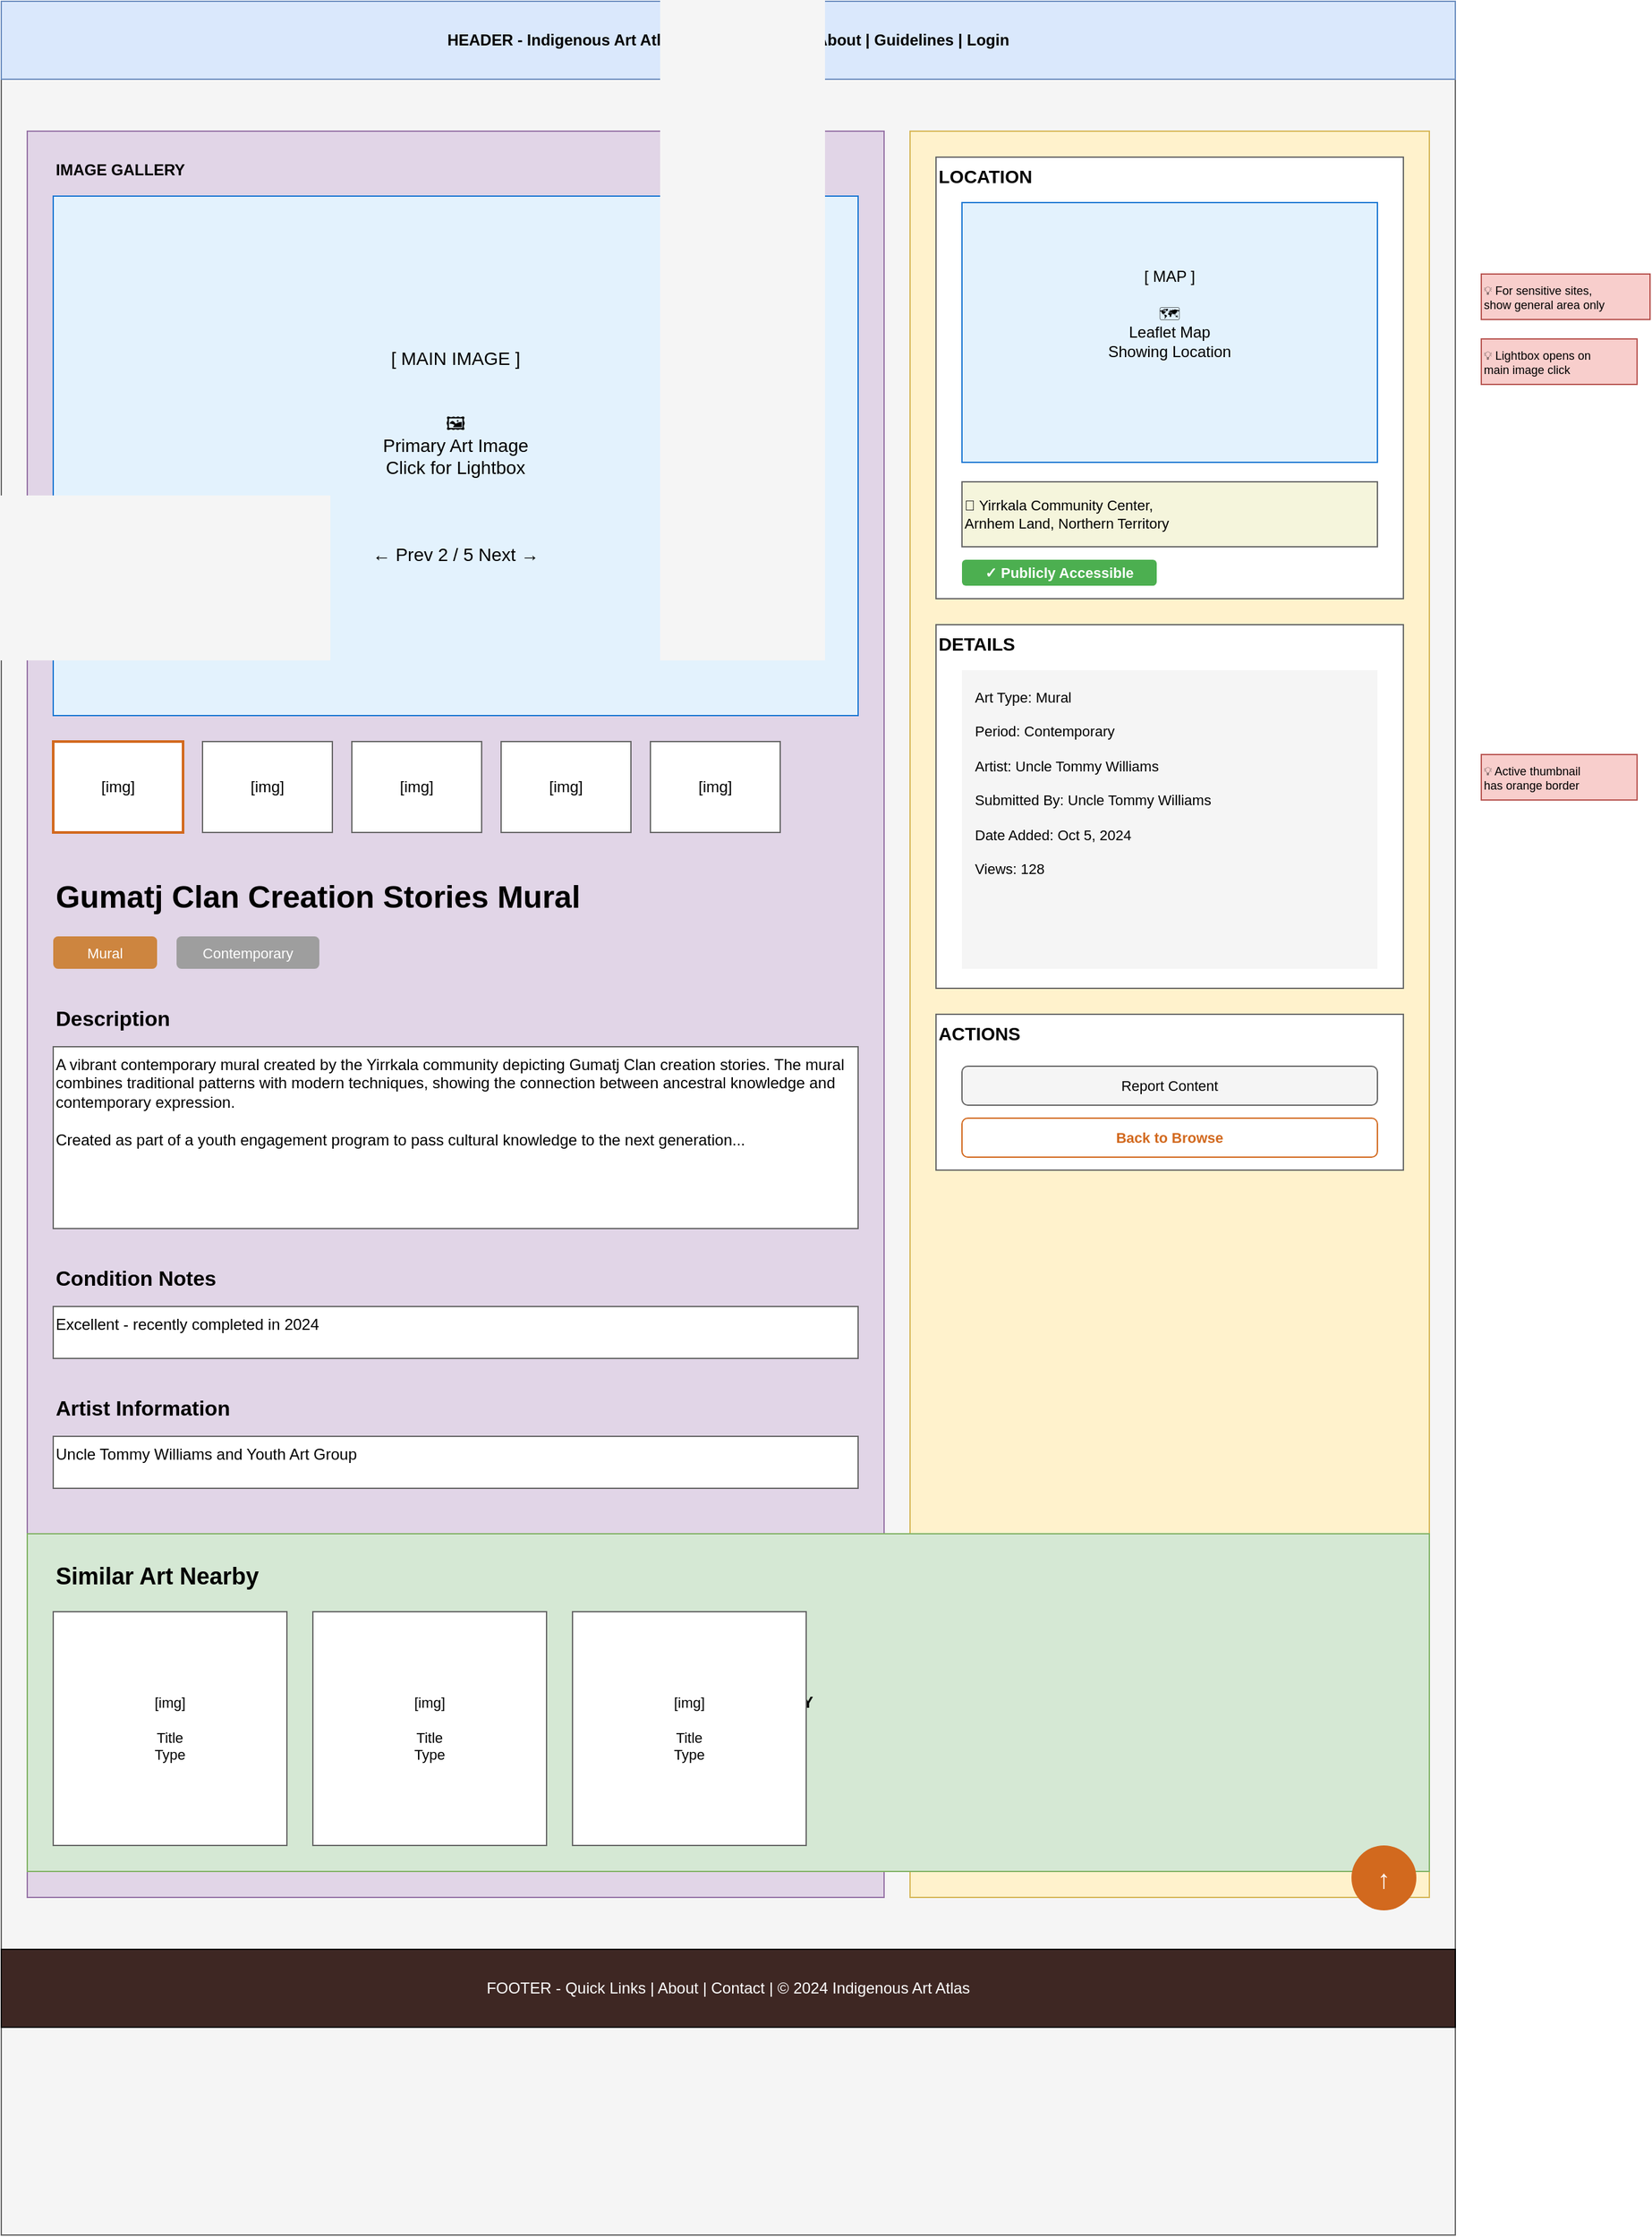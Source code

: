 <mxfile>
  <diagram name="Art Detail Page Wireframe" id="art-detail">
    <mxGraphModel dx="1434" dy="844" grid="1" gridSize="10" guides="1" tooltips="1" connect="1" arrows="1" fold="1" page="1" pageScale="1" pageWidth="1200" pageHeight="1800" math="0" shadow="0">
      <root>
        <mxCell id="0" />
        <mxCell id="1" parent="0" />

        <!-- Browser Window -->
        <mxCell id="browser" value="" style="rounded=0;whiteSpace=wrap;html=1;fillColor=#f5f5f5;strokeColor=#666666;" vertex="1" parent="1">
          <mxGeometry x="40" y="40" width="1120" height="1720" as="geometry" />
        </mxCell>

        <!-- Header -->
        <mxCell id="header" value="HEADER - Indigenous Art Atlas | Home | Browse | About | Guidelines | Login" style="rounded=0;whiteSpace=wrap;html=1;fillColor=#dae8fc;strokeColor=#6c8ebf;fontStyle=1" vertex="1" parent="1">
          <mxGeometry x="40" y="40" width="1120" height="60" as="geometry" />
        </mxCell>

        <!-- Main Layout Container -->
        <mxCell id="main-container" value="" style="rounded=0;whiteSpace=wrap;html=1;fillColor=none;strokeColor=none;" vertex="1" parent="1">
          <mxGeometry x="40" y="120" width="1120" height="1400" as="geometry" />
        </mxCell>

        <!-- Left Column (60%) -->
        <mxCell id="left-column" value="" style="rounded=0;whiteSpace=wrap;html=1;fillColor=#e1d5e7;strokeColor=#9673a6;align=left;verticalAlign=top;" vertex="1" parent="1">
          <mxGeometry x="60" y="140" width="660" height="1360" as="geometry" />
        </mxCell>

        <!-- Image Gallery -->
        <mxCell id="gallery-title" value="IMAGE GALLERY" style="text;html=1;strokeColor=none;fillColor=none;align=left;verticalAlign=middle;whiteSpace=wrap;rounded=0;fontSize=12;fontStyle=1" vertex="1" parent="1">
          <mxGeometry x="80" y="160" width="120" height="20" as="geometry" />
        </mxCell>

        <!-- Main Image -->
        <mxCell id="main-image" value="[ MAIN IMAGE ]&#xa;&#xa;&#xa;🖼️&#xa;Primary Art Image&#xa;Click for Lightbox&#xa;&#xa;&#xa;&#xa;← Prev          2 / 5          Next →" style="rounded=0;whiteSpace=wrap;html=1;fillColor=#e3f2fd;strokeColor=#1976d2;align=center;fontSize=14;" vertex="1" parent="1">
          <mxGeometry x="80" y="190" width="620" height="400" as="geometry" />
        </mxCell>

        <!-- Thumbnail Strip -->
        <mxCell id="thumb1" value="[img]" style="rounded=0;whiteSpace=wrap;html=1;fillColor=#ffffff;strokeColor=#d2691e;strokeWidth=2;" vertex="1" parent="1">
          <mxGeometry x="80" y="610" width="100" height="70" as="geometry" />
        </mxCell>

        <mxCell id="thumb2" value="[img]" style="rounded=0;whiteSpace=wrap;html=1;fillColor=#ffffff;strokeColor=#666666;" vertex="1" parent="1">
          <mxGeometry x="195" y="610" width="100" height="70" as="geometry" />
        </mxCell>

        <mxCell id="thumb3" value="[img]" style="rounded=0;whiteSpace=wrap;html=1;fillColor=#ffffff;strokeColor=#666666;" vertex="1" parent="1">
          <mxGeometry x="310" y="610" width="100" height="70" as="geometry" />
        </mxCell>

        <mxCell id="thumb4" value="[img]" style="rounded=0;whiteSpace=wrap;html=1;fillColor=#ffffff;strokeColor=#666666;" vertex="1" parent="1">
          <mxGeometry x="425" y="610" width="100" height="70" as="geometry" />
        </mxCell>

        <mxCell id="thumb5" value="[img]" style="rounded=0;whiteSpace=wrap;html=1;fillColor=#ffffff;strokeColor=#666666;" vertex="1" parent="1">
          <mxGeometry x="540" y="610" width="100" height="70" as="geometry" />
        </mxCell>

        <!-- Art Title & Info -->
        <mxCell id="art-title" value="Gumatj Clan Creation Stories Mural" style="text;html=1;strokeColor=none;fillColor=none;align=left;verticalAlign=middle;whiteSpace=wrap;rounded=0;fontSize=24;fontStyle=1" vertex="1" parent="1">
          <mxGeometry x="80" y="710" width="620" height="40" as="geometry" />
        </mxCell>

        <!-- Badges -->
        <mxCell id="badge1" value="Mural" style="rounded=1;whiteSpace=wrap;html=1;fillColor=#cd853f;strokeColor=none;fontColor=#ffffff;fontSize=11;" vertex="1" parent="1">
          <mxGeometry x="80" y="760" width="80" height="25" as="geometry" />
        </mxCell>

        <mxCell id="badge2" value="Contemporary" style="rounded=1;whiteSpace=wrap;html=1;fillColor=#9e9e9e;strokeColor=none;fontColor=#ffffff;fontSize=11;" vertex="1" parent="1">
          <mxGeometry x="175" y="760" width="110" height="25" as="geometry" />
        </mxCell>

        <!-- Description Section -->
        <mxCell id="desc-heading" value="Description" style="text;html=1;strokeColor=none;fillColor=none;align=left;verticalAlign=middle;whiteSpace=wrap;rounded=0;fontSize=16;fontStyle=1" vertex="1" parent="1">
          <mxGeometry x="80" y="810" width="620" height="25" as="geometry" />
        </mxCell>

        <mxCell id="description" value="A vibrant contemporary mural created by the Yirrkala community depicting Gumatj Clan creation stories. The mural combines traditional patterns with modern techniques, showing the connection between ancestral knowledge and contemporary expression.&#xa;&#xa;Created as part of a youth engagement program to pass cultural knowledge to the next generation..." style="rounded=0;whiteSpace=wrap;html=1;fillColor=#ffffff;strokeColor=#666666;align=left;verticalAlign=top;fontSize=12;" vertex="1" parent="1">
          <mxGeometry x="80" y="845" width="620" height="140" as="geometry" />
        </mxCell>

        <!-- Condition Section -->
        <mxCell id="cond-heading" value="Condition Notes" style="text;html=1;strokeColor=none;fillColor=none;align=left;verticalAlign=middle;whiteSpace=wrap;rounded=0;fontSize=16;fontStyle=1" vertex="1" parent="1">
          <mxGeometry x="80" y="1010" width="620" height="25" as="geometry" />
        </mxCell>

        <mxCell id="condition" value="Excellent - recently completed in 2024" style="rounded=0;whiteSpace=wrap;html=1;fillColor=#ffffff;strokeColor=#666666;align=left;verticalAlign=top;fontSize=12;" vertex="1" parent="1">
          <mxGeometry x="80" y="1045" width="620" height="40" as="geometry" />
        </mxCell>

        <!-- Artist Section -->
        <mxCell id="artist-heading" value="Artist Information" style="text;html=1;strokeColor=none;fillColor=none;align=left;verticalAlign=middle;whiteSpace=wrap;rounded=0;fontSize=16;fontStyle=1" vertex="1" parent="1">
          <mxGeometry x="80" y="1110" width="620" height="25" as="geometry" />
        </mxCell>

        <mxCell id="artist-info" value="Uncle Tommy Williams and Youth Art Group" style="rounded=0;whiteSpace=wrap;html=1;fillColor=#ffffff;strokeColor=#666666;align=left;verticalAlign=top;fontSize=12;" vertex="1" parent="1">
          <mxGeometry x="80" y="1145" width="620" height="40" as="geometry" />
        </mxCell>

        <!-- Right Column (40%) -->
        <mxCell id="right-column" value="" style="rounded=0;whiteSpace=wrap;html=1;fillColor=#fff2cc;strokeColor=#d6b656;align=left;verticalAlign=top;" vertex="1" parent="1">
          <mxGeometry x="740" y="140" width="400" height="1360" as="geometry" />
        </mxCell>

        <!-- Location Card -->
        <mxCell id="location-card" value="LOCATION" style="rounded=0;whiteSpace=wrap;html=1;fillColor=#ffffff;strokeColor=#666666;align=left;verticalAlign=top;fontStyle=1;fontSize=14;" vertex="1" parent="1">
          <mxGeometry x="760" y="160" width="360" height="340" as="geometry" />
        </mxCell>

        <!-- Location Map -->
        <mxCell id="location-map" value="[ MAP ]&#xa;&#xa;🗺️&#xa;Leaflet Map&#xa;Showing Location&#xa;&#xa;" style="rounded=0;whiteSpace=wrap;html=1;fillColor=#e3f2fd;strokeColor=#1976d2;align=center;fontSize=12;" vertex="1" parent="1">
          <mxGeometry x="780" y="195" width="320" height="200" as="geometry" />
        </mxCell>

        <!-- Location Description -->
        <mxCell id="location-desc" value="📍 Yirrkala Community Center,&#xa;Arnhem Land, Northern Territory" style="rounded=0;whiteSpace=wrap;html=1;fillColor=#f5f5dc;strokeColor=#666666;align=left;fontSize=11;" vertex="1" parent="1">
          <mxGeometry x="780" y="410" width="320" height="50" as="geometry" />
        </mxCell>

        <!-- Publicly Accessible Badge -->
        <mxCell id="access-badge" value="✓ Publicly Accessible" style="rounded=1;whiteSpace=wrap;html=1;fillColor=#4caf50;strokeColor=none;fontColor=#ffffff;fontSize=11;fontStyle=1" vertex="1" parent="1">
          <mxGeometry x="780" y="470" width="150" height="20" as="geometry" />
        </mxCell>

        <!-- Metadata Card -->
        <mxCell id="metadata-card" value="DETAILS" style="rounded=0;whiteSpace=wrap;html=1;fillColor=#ffffff;strokeColor=#666666;align=left;verticalAlign=top;fontStyle=1;fontSize=14;" vertex="1" parent="1">
          <mxGeometry x="760" y="520" width="360" height="280" as="geometry" />
        </mxCell>

        <!-- Metadata Items -->
        <mxCell id="meta-content" value="Art Type:        Mural&#xa;&#xa;Period:           Contemporary&#xa;&#xa;Artist:            Uncle Tommy Williams&#xa;&#xa;Submitted By:  Uncle Tommy Williams&#xa;&#xa;Date Added:     Oct 5, 2024&#xa;&#xa;Views:            128" style="rounded=0;whiteSpace=wrap;html=1;fillColor=#f5f5f5;strokeColor=none;align=left;verticalAlign=top;fontSize=11;spacing=10;" vertex="1" parent="1">
          <mxGeometry x="780" y="555" width="320" height="230" as="geometry" />
        </mxCell>

        <!-- Actions Card -->
        <mxCell id="actions-card" value="ACTIONS" style="rounded=0;whiteSpace=wrap;html=1;fillColor=#ffffff;strokeColor=#666666;align=left;verticalAlign=top;fontStyle=1;fontSize=14;" vertex="1" parent="1">
          <mxGeometry x="760" y="820" width="360" height="120" as="geometry" />
        </mxCell>

        <!-- Action Buttons -->
        <mxCell id="btn-report" value="Report Content" style="rounded=1;whiteSpace=wrap;html=1;fillColor=#f5f5f5;strokeColor=#666666;fontSize=11;" vertex="1" parent="1">
          <mxGeometry x="780" y="860" width="320" height="30" as="geometry" />
        </mxCell>

        <mxCell id="btn-back" value="Back to Browse" style="rounded=1;whiteSpace=wrap;html=1;fillColor=#ffffff;strokeColor=#d2691e;fontColor=#d2691e;fontSize=11;fontStyle=1" vertex="1" parent="1">
          <mxGeometry x="780" y="900" width="320" height="30" as="geometry" />
        </mxCell>

        <!-- Related Art Section -->
        <mxCell id="related-section" value="SIMILAR ART NEARBY" style="rounded=0;whiteSpace=wrap;html=1;fillColor=#d5e8d4;strokeColor=#82b366;fontStyle=1" vertex="1" parent="1">
          <mxGeometry x="60" y="1220" width="1080" height="260" as="geometry" />
        </mxCell>

        <mxCell id="related-title" value="Similar Art Nearby" style="text;html=1;strokeColor=none;fillColor=none;align=left;verticalAlign=middle;whiteSpace=wrap;rounded=0;fontSize=18;fontStyle=1" vertex="1" parent="1">
          <mxGeometry x="80" y="1240" width="200" height="25" as="geometry" />
        </mxCell>

        <!-- Related Cards -->
        <mxCell id="rel-card1" value="[img]&#xa;&#xa;Title&#xa;Type" style="rounded=0;whiteSpace=wrap;html=1;fillColor=#ffffff;strokeColor=#666666;align=center;fontSize=11;" vertex="1" parent="1">
          <mxGeometry x="80" y="1280" width="180" height="180" as="geometry" />
        </mxCell>

        <mxCell id="rel-card2" value="[img]&#xa;&#xa;Title&#xa;Type" style="rounded=0;whiteSpace=wrap;html=1;fillColor=#ffffff;strokeColor=#666666;align=center;fontSize=11;" vertex="1" parent="1">
          <mxGeometry x="280" y="1280" width="180" height="180" as="geometry" />
        </mxCell>

        <mxCell id="rel-card3" value="[img]&#xa;&#xa;Title&#xa;Type" style="rounded=0;whiteSpace=wrap;html=1;fillColor=#ffffff;strokeColor=#666666;align=center;fontSize=11;" vertex="1" parent="1">
          <mxGeometry x="480" y="1280" width="180" height="180" as="geometry" />
        </mxCell>

        <!-- Footer -->
        <mxCell id="footer" value="FOOTER - Quick Links | About | Contact | © 2024 Indigenous Art Atlas" style="rounded=0;whiteSpace=wrap;html=1;fillColor=#3e2723;strokeColor=#000000;fontColor=#ffffff;align=center;" vertex="1" parent="1">
          <mxGeometry x="40" y="1540" width="1120" height="60" as="geometry" />
        </mxCell>

        <!-- Back to Top Button -->
        <mxCell id="back-to-top" value="↑" style="ellipse;whiteSpace=wrap;html=1;fillColor=#d2691e;strokeColor=none;fontColor=#ffffff;fontSize=20;fontStyle=1" vertex="1" parent="1">
          <mxGeometry x="1080" y="1460" width="50" height="50" as="geometry" />
        </mxCell>

        <!-- Annotations -->
        <mxCell id="note1" value="💡 Lightbox opens on&#xa;main image click" style="text;html=1;strokeColor=#b85450;fillColor=#f8cecc;align=left;verticalAlign=middle;whiteSpace=wrap;rounded=0;fontSize=9;" vertex="1" parent="1">
          <mxGeometry x="1180" y="300" width="120" height="35" as="geometry" />
        </mxCell>

        <mxCell id="note2" value="💡 Active thumbnail&#xa;has orange border" style="text;html=1;strokeColor=#b85450;fillColor=#f8cecc;align=left;verticalAlign=middle;whiteSpace=wrap;rounded=0;fontSize=9;" vertex="1" parent="1">
          <mxGeometry x="1180" y="620" width="120" height="35" as="geometry" />
        </mxCell>

        <mxCell id="note3" value="💡 For sensitive sites,&#xa;show general area only" style="text;html=1;strokeColor=#b85450;fillColor=#f8cecc;align=left;verticalAlign=middle;whiteSpace=wrap;rounded=0;fontSize=9;" vertex="1" parent="1">
          <mxGeometry x="1180" y="250" width="130" height="35" as="geometry" />
        </mxCell>

      </root>
    </mxGraphModel>
  </diagram>
</mxfile>